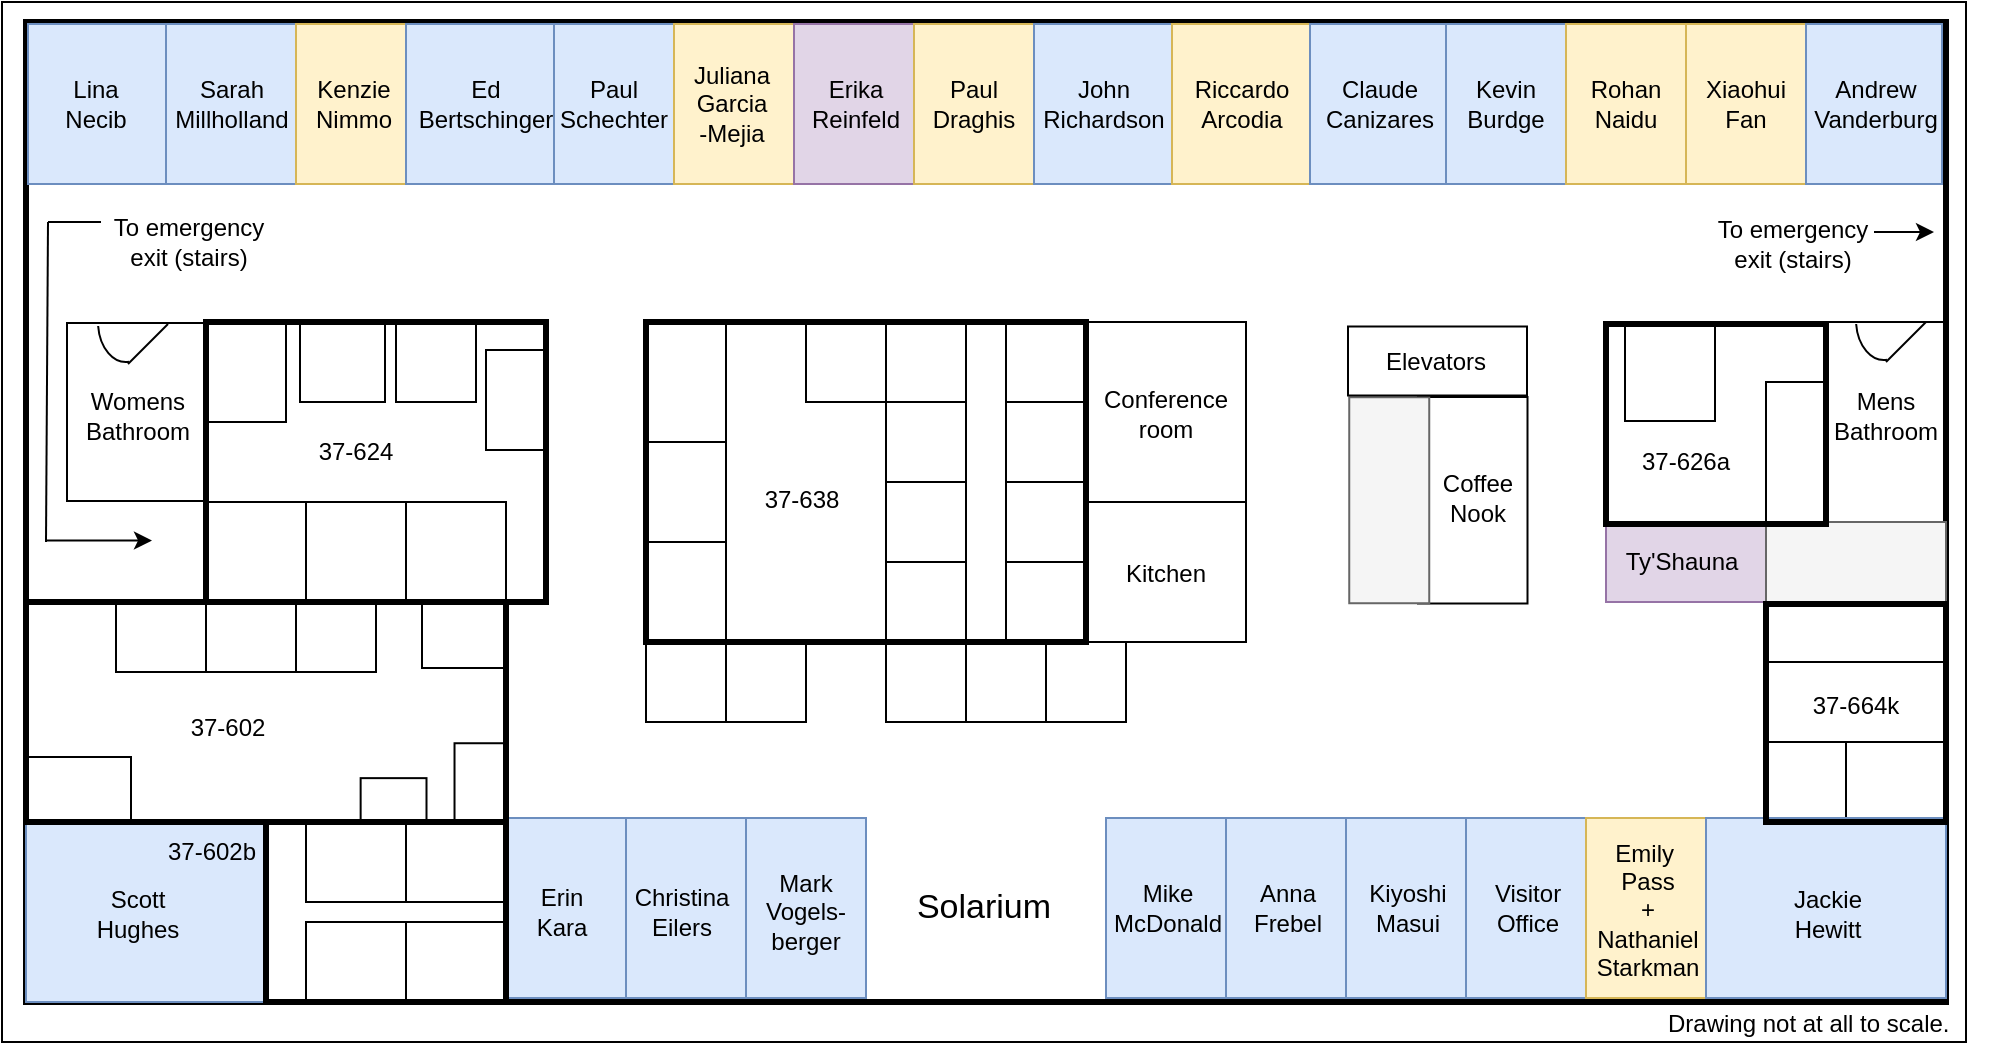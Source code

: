 <mxfile version="26.2.2">
  <diagram name="Page-1" id="SfPSA6i4i7ZImJzIwv-l">
    <mxGraphModel dx="1153" dy="630" grid="1" gridSize="10" guides="1" tooltips="1" connect="1" arrows="1" fold="1" page="1" pageScale="1" pageWidth="1100" pageHeight="850" math="0" shadow="0">
      <root>
        <mxCell id="0" />
        <mxCell id="1" parent="0" />
        <mxCell id="4Jh9RYMsEegQv2k9eJxr-1" value="" style="rounded=0;whiteSpace=wrap;html=1;" parent="1" vertex="1">
          <mxGeometry x="328" y="170" width="982" height="520" as="geometry" />
        </mxCell>
        <mxCell id="4Jh9RYMsEegQv2k9eJxr-2" value="" style="rounded=0;whiteSpace=wrap;html=1;fillColor=none;strokeWidth=3;" parent="1" vertex="1">
          <mxGeometry x="340" y="180" width="960" height="490" as="geometry" />
        </mxCell>
        <mxCell id="4Jh9RYMsEegQv2k9eJxr-7" value="" style="rounded=0;whiteSpace=wrap;html=1;fillColor=#dae8fc;strokeColor=#6c8ebf;" parent="1" vertex="1">
          <mxGeometry x="580" y="578" width="60" height="90" as="geometry" />
        </mxCell>
        <mxCell id="4Jh9RYMsEegQv2k9eJxr-10" value="" style="rounded=0;whiteSpace=wrap;html=1;" parent="1" vertex="1">
          <mxGeometry x="770" y="490" width="40" height="40" as="geometry" />
        </mxCell>
        <mxCell id="4Jh9RYMsEegQv2k9eJxr-11" value="" style="rounded=0;whiteSpace=wrap;html=1;fillColor=none;" parent="1" vertex="1">
          <mxGeometry x="650" y="490" width="41" height="40" as="geometry" />
        </mxCell>
        <mxCell id="4Jh9RYMsEegQv2k9eJxr-13" value="" style="rounded=0;whiteSpace=wrap;html=1;" parent="1" vertex="1">
          <mxGeometry x="650" y="440" width="40" height="50" as="geometry" />
        </mxCell>
        <mxCell id="4Jh9RYMsEegQv2k9eJxr-14" value="" style="rounded=0;whiteSpace=wrap;html=1;" parent="1" vertex="1">
          <mxGeometry x="650" y="390" width="40" height="50" as="geometry" />
        </mxCell>
        <mxCell id="4Jh9RYMsEegQv2k9eJxr-15" value="" style="rounded=0;whiteSpace=wrap;html=1;fillColor=none;" parent="1" vertex="1">
          <mxGeometry x="650" y="330" width="40" height="60" as="geometry" />
        </mxCell>
        <mxCell id="4Jh9RYMsEegQv2k9eJxr-16" value="" style="rounded=0;whiteSpace=wrap;html=1;fillColor=none;" parent="1" vertex="1">
          <mxGeometry x="1210" y="470" width="90" height="30" as="geometry" />
        </mxCell>
        <mxCell id="4Jh9RYMsEegQv2k9eJxr-17" value="" style="rounded=0;whiteSpace=wrap;html=1;" parent="1" vertex="1">
          <mxGeometry x="1250" y="540" width="49" height="40" as="geometry" />
        </mxCell>
        <mxCell id="4Jh9RYMsEegQv2k9eJxr-18" value="" style="rounded=0;whiteSpace=wrap;html=1;" parent="1" vertex="1">
          <mxGeometry x="730" y="330" width="40" height="40" as="geometry" />
        </mxCell>
        <mxCell id="4Jh9RYMsEegQv2k9eJxr-19" value="" style="rounded=0;whiteSpace=wrap;html=1;" parent="1" vertex="1">
          <mxGeometry x="770" y="330" width="40" height="40" as="geometry" />
        </mxCell>
        <mxCell id="4Jh9RYMsEegQv2k9eJxr-20" value="" style="rounded=0;whiteSpace=wrap;html=1;" parent="1" vertex="1">
          <mxGeometry x="830" y="330" width="40" height="40" as="geometry" />
        </mxCell>
        <mxCell id="4Jh9RYMsEegQv2k9eJxr-21" value="" style="rounded=0;whiteSpace=wrap;html=1;" parent="1" vertex="1">
          <mxGeometry x="830" y="370" width="40" height="40" as="geometry" />
        </mxCell>
        <mxCell id="4Jh9RYMsEegQv2k9eJxr-22" value="" style="rounded=0;whiteSpace=wrap;html=1;" parent="1" vertex="1">
          <mxGeometry x="830" y="410" width="40" height="40" as="geometry" />
        </mxCell>
        <mxCell id="4Jh9RYMsEegQv2k9eJxr-23" value="" style="rounded=0;whiteSpace=wrap;html=1;" parent="1" vertex="1">
          <mxGeometry x="830" y="450" width="40" height="40" as="geometry" />
        </mxCell>
        <mxCell id="4Jh9RYMsEegQv2k9eJxr-24" value="" style="rounded=0;whiteSpace=wrap;html=1;" parent="1" vertex="1">
          <mxGeometry x="770" y="370" width="40" height="40" as="geometry" />
        </mxCell>
        <mxCell id="4Jh9RYMsEegQv2k9eJxr-25" value="" style="rounded=0;whiteSpace=wrap;html=1;" parent="1" vertex="1">
          <mxGeometry x="770" y="410" width="40" height="40" as="geometry" />
        </mxCell>
        <mxCell id="4Jh9RYMsEegQv2k9eJxr-26" value="" style="rounded=0;whiteSpace=wrap;html=1;" parent="1" vertex="1">
          <mxGeometry x="770" y="450" width="40" height="40" as="geometry" />
        </mxCell>
        <mxCell id="4Jh9RYMsEegQv2k9eJxr-27" value="" style="rounded=0;whiteSpace=wrap;html=1;fillColor=#dae8fc;strokeColor=#6c8ebf;strokeWidth=1;" parent="1" vertex="1">
          <mxGeometry x="340" y="580" width="120" height="90" as="geometry" />
        </mxCell>
        <mxCell id="4Jh9RYMsEegQv2k9eJxr-28" value="" style="rounded=0;whiteSpace=wrap;html=1;fillColor=none;" parent="1" vertex="1">
          <mxGeometry x="430" y="420" width="50" height="50" as="geometry" />
        </mxCell>
        <mxCell id="4Jh9RYMsEegQv2k9eJxr-29" value="" style="rounded=0;whiteSpace=wrap;html=1;" parent="1" vertex="1">
          <mxGeometry x="480" y="420" width="50" height="50" as="geometry" />
        </mxCell>
        <mxCell id="4Jh9RYMsEegQv2k9eJxr-30" value="" style="rounded=0;whiteSpace=wrap;html=1;fillColor=none;" parent="1" vertex="1">
          <mxGeometry x="530" y="420" width="50" height="50" as="geometry" />
        </mxCell>
        <mxCell id="4Jh9RYMsEegQv2k9eJxr-31" value="" style="rounded=0;whiteSpace=wrap;html=1;" parent="1" vertex="1">
          <mxGeometry x="690" y="490" width="40" height="40" as="geometry" />
        </mxCell>
        <mxCell id="4Jh9RYMsEegQv2k9eJxr-32" value="" style="rounded=0;whiteSpace=wrap;html=1;fillColor=none;" parent="1" vertex="1">
          <mxGeometry x="810" y="490" width="40" height="40" as="geometry" />
        </mxCell>
        <mxCell id="4Jh9RYMsEegQv2k9eJxr-34" value="" style="rounded=0;whiteSpace=wrap;html=1;fillColor=none;" parent="1" vertex="1">
          <mxGeometry x="850" y="490" width="40" height="40" as="geometry" />
        </mxCell>
        <mxCell id="4Jh9RYMsEegQv2k9eJxr-35" value="" style="rounded=0;whiteSpace=wrap;html=1;fillColor=#e1d5e7;strokeColor=#9673a6;" parent="1" vertex="1">
          <mxGeometry x="1130" y="430" width="170" height="40" as="geometry" />
        </mxCell>
        <mxCell id="4Jh9RYMsEegQv2k9eJxr-36" value="" style="rounded=0;whiteSpace=wrap;html=1;" parent="1" vertex="1">
          <mxGeometry x="570" y="344" width="30" height="50" as="geometry" />
        </mxCell>
        <mxCell id="4Jh9RYMsEegQv2k9eJxr-37" value="" style="rounded=0;whiteSpace=wrap;html=1;" parent="1" vertex="1">
          <mxGeometry x="525" y="330" width="40" height="40" as="geometry" />
        </mxCell>
        <mxCell id="4Jh9RYMsEegQv2k9eJxr-38" value="" style="rounded=0;whiteSpace=wrap;html=1;rotation=90;" parent="1" vertex="1">
          <mxGeometry x="478.25" y="328.75" width="40" height="42.5" as="geometry" />
        </mxCell>
        <mxCell id="4Jh9RYMsEegQv2k9eJxr-39" value="" style="rounded=0;whiteSpace=wrap;html=1;rotation=0;" parent="1" vertex="1">
          <mxGeometry x="431" y="330" width="39" height="50" as="geometry" />
        </mxCell>
        <mxCell id="4Jh9RYMsEegQv2k9eJxr-40" value="" style="rounded=0;whiteSpace=wrap;html=1;rotation=90;" parent="1" vertex="1">
          <mxGeometry x="535" y="575" width="40" height="50" as="geometry" />
        </mxCell>
        <mxCell id="4Jh9RYMsEegQv2k9eJxr-41" value="" style="rounded=0;whiteSpace=wrap;html=1;fillColor=none;rotation=90;" parent="1" vertex="1">
          <mxGeometry x="485" y="575" width="40" height="50" as="geometry" />
        </mxCell>
        <mxCell id="4Jh9RYMsEegQv2k9eJxr-42" value="" style="rounded=0;whiteSpace=wrap;html=1;rotation=90;" parent="1" vertex="1">
          <mxGeometry x="485" y="625" width="40" height="50" as="geometry" />
        </mxCell>
        <mxCell id="4Jh9RYMsEegQv2k9eJxr-43" value="" style="rounded=0;whiteSpace=wrap;html=1;rotation=90;" parent="1" vertex="1">
          <mxGeometry x="535" y="625" width="40" height="50" as="geometry" />
        </mxCell>
        <mxCell id="4Jh9RYMsEegQv2k9eJxr-44" value="" style="rounded=0;whiteSpace=wrap;html=1;rotation=90;" parent="1" vertex="1">
          <mxGeometry x="512.82" y="552.57" width="21.93" height="32.93" as="geometry" />
        </mxCell>
        <mxCell id="4Jh9RYMsEegQv2k9eJxr-45" value="" style="rounded=0;whiteSpace=wrap;html=1;rotation=90;" parent="1" vertex="1">
          <mxGeometry x="542.75" y="465.75" width="32.5" height="42" as="geometry" />
        </mxCell>
        <mxCell id="4Jh9RYMsEegQv2k9eJxr-46" value="" style="rounded=0;whiteSpace=wrap;html=1;rotation=-180;" parent="1" vertex="1">
          <mxGeometry x="475" y="470" width="40" height="35" as="geometry" />
        </mxCell>
        <mxCell id="4Jh9RYMsEegQv2k9eJxr-47" value="" style="rounded=0;whiteSpace=wrap;html=1;fillColor=none;rotation=90;" parent="1" vertex="1">
          <mxGeometry x="350" y="537.5" width="32.5" height="52.5" as="geometry" />
        </mxCell>
        <mxCell id="4Jh9RYMsEegQv2k9eJxr-49" value="" style="rounded=0;whiteSpace=wrap;html=1;rotation=-180;" parent="1" vertex="1">
          <mxGeometry x="430" y="470" width="45" height="35" as="geometry" />
        </mxCell>
        <mxCell id="4Jh9RYMsEegQv2k9eJxr-50" value="" style="rounded=0;whiteSpace=wrap;html=1;" parent="1" vertex="1">
          <mxGeometry x="1210" y="360" width="30" height="70" as="geometry" />
        </mxCell>
        <mxCell id="4Jh9RYMsEegQv2k9eJxr-51" value="" style="rounded=0;whiteSpace=wrap;html=1;rotation=90;" parent="1" vertex="1">
          <mxGeometry x="1137.5" y="332.5" width="49" height="45" as="geometry" />
        </mxCell>
        <mxCell id="4Jh9RYMsEegQv2k9eJxr-52" value="37-624" style="text;html=1;strokeColor=none;fillColor=none;align=center;verticalAlign=middle;whiteSpace=wrap;rounded=0;" parent="1" vertex="1">
          <mxGeometry x="475" y="380" width="60" height="30" as="geometry" />
        </mxCell>
        <mxCell id="4Jh9RYMsEegQv2k9eJxr-53" value="37-638" style="text;html=1;strokeColor=none;fillColor=none;align=center;verticalAlign=middle;whiteSpace=wrap;rounded=0;" parent="1" vertex="1">
          <mxGeometry x="698" y="404.13" width="60" height="30" as="geometry" />
        </mxCell>
        <mxCell id="4Jh9RYMsEegQv2k9eJxr-54" value="&lt;font style=&quot;font-size: 17px;&quot;&gt;Solarium&lt;/font&gt;" style="text;html=1;strokeColor=none;fillColor=none;align=center;verticalAlign=middle;whiteSpace=wrap;rounded=0;" parent="1" vertex="1">
          <mxGeometry x="789" y="608" width="60" height="30" as="geometry" />
        </mxCell>
        <mxCell id="4Jh9RYMsEegQv2k9eJxr-55" value="37-602" style="text;html=1;strokeColor=none;fillColor=none;align=center;verticalAlign=middle;whiteSpace=wrap;rounded=0;" parent="1" vertex="1">
          <mxGeometry x="411" y="517.69" width="60" height="30" as="geometry" />
        </mxCell>
        <mxCell id="4Jh9RYMsEegQv2k9eJxr-56" value="37-602b" style="text;html=1;strokeColor=none;fillColor=none;align=center;verticalAlign=middle;whiteSpace=wrap;rounded=0;" parent="1" vertex="1">
          <mxGeometry x="403" y="580" width="60" height="30" as="geometry" />
        </mxCell>
        <mxCell id="4Jh9RYMsEegQv2k9eJxr-63" value="37-664k" style="text;html=1;strokeColor=none;fillColor=none;align=center;verticalAlign=middle;whiteSpace=wrap;rounded=0;" parent="1" vertex="1">
          <mxGeometry x="1225" y="507.0" width="60" height="30" as="geometry" />
        </mxCell>
        <mxCell id="4Jh9RYMsEegQv2k9eJxr-64" value="37-626a" style="text;html=1;strokeColor=none;fillColor=none;align=center;verticalAlign=middle;whiteSpace=wrap;rounded=0;" parent="1" vertex="1">
          <mxGeometry x="1140" y="385" width="60" height="30" as="geometry" />
        </mxCell>
        <mxCell id="4Jh9RYMsEegQv2k9eJxr-98" value="&lt;h1&gt;&lt;span style=&quot;background-color: initial; font-size: 12px; font-weight: normal;&quot;&gt;Drawing not at all to scale.&amp;nbsp;&lt;/span&gt;&lt;/h1&gt;" style="text;html=1;spacing=5;spacingTop=-20;whiteSpace=wrap;overflow=hidden;rounded=0;" parent="1" vertex="1">
          <mxGeometry x="1156" y="657" width="170" height="39" as="geometry" />
        </mxCell>
        <mxCell id="4Jh9RYMsEegQv2k9eJxr-117" value="" style="rounded=0;whiteSpace=wrap;html=1;fillColor=none;" parent="1" vertex="1">
          <mxGeometry x="1210" y="540" width="40" height="40" as="geometry" />
        </mxCell>
        <mxCell id="4Jh9RYMsEegQv2k9eJxr-141" value="" style="rounded=0;whiteSpace=wrap;html=1;rotation=90;" parent="1" vertex="1">
          <mxGeometry x="547.19" y="547.69" width="39.39" height="25.25" as="geometry" />
        </mxCell>
        <mxCell id="4Jh9RYMsEegQv2k9eJxr-150" value="Ty&#39;Shauna" style="text;html=1;strokeColor=none;fillColor=none;align=center;verticalAlign=middle;whiteSpace=wrap;rounded=0;" parent="1" vertex="1">
          <mxGeometry x="1137.5" y="422.5" width="60" height="55" as="geometry" />
        </mxCell>
        <mxCell id="4Jh9RYMsEegQv2k9eJxr-151" value="" style="rounded=0;whiteSpace=wrap;html=1;rotation=90;" parent="1" vertex="1">
          <mxGeometry x="1219.62" y="350.88" width="100.25" height="58.5" as="geometry" />
        </mxCell>
        <mxCell id="4Jh9RYMsEegQv2k9eJxr-152" value="Mens&lt;div&gt;Bathroom&lt;/div&gt;" style="text;html=1;strokeColor=none;fillColor=none;align=center;verticalAlign=middle;whiteSpace=wrap;rounded=0;" parent="1" vertex="1">
          <mxGeometry x="1240" y="361.68" width="60" height="30" as="geometry" />
        </mxCell>
        <mxCell id="4Jh9RYMsEegQv2k9eJxr-153" value="" style="rounded=0;whiteSpace=wrap;html=1;rotation=90;" parent="1" vertex="1">
          <mxGeometry x="351" y="340" width="89" height="70" as="geometry" />
        </mxCell>
        <mxCell id="4Jh9RYMsEegQv2k9eJxr-154" value="Womens&lt;div&gt;Bathroom&lt;/div&gt;" style="text;html=1;strokeColor=none;fillColor=none;align=center;verticalAlign=middle;whiteSpace=wrap;rounded=0;" parent="1" vertex="1">
          <mxGeometry x="365.5" y="361.68" width="60" height="30" as="geometry" />
        </mxCell>
        <mxCell id="4Jh9RYMsEegQv2k9eJxr-155" value="" style="rounded=0;whiteSpace=wrap;html=1;rotation=90;" parent="1" vertex="1">
          <mxGeometry x="1011.75" y="391.75" width="103.25" height="54.75" as="geometry" />
        </mxCell>
        <mxCell id="oSpyv27FBxu9WC1x9Rb_-17" value="" style="rounded=0;whiteSpace=wrap;html=1;rotation=90;fillColor=#f5f5f5;fontColor=#333333;strokeColor=#666666;" vertex="1" parent="1">
          <mxGeometry x="970.12" y="399.12" width="103" height="40" as="geometry" />
        </mxCell>
        <mxCell id="4Jh9RYMsEegQv2k9eJxr-156" value="Coffee&lt;div&gt;Nook&lt;/div&gt;" style="text;html=1;strokeColor=none;fillColor=none;align=center;verticalAlign=middle;whiteSpace=wrap;rounded=0;" parent="1" vertex="1">
          <mxGeometry x="1035.88" y="403" width="60" height="30" as="geometry" />
        </mxCell>
        <mxCell id="4Jh9RYMsEegQv2k9eJxr-157" value="" style="rounded=0;whiteSpace=wrap;html=1;fillColor=#f5f5f5;fontColor=#333333;strokeColor=#666666;" parent="1" vertex="1">
          <mxGeometry x="1210" y="430" width="90" height="40" as="geometry" />
        </mxCell>
        <mxCell id="4Jh9RYMsEegQv2k9eJxr-161" value="" style="group" parent="1" vertex="1" connectable="0">
          <mxGeometry x="1255" y="309" width="35" height="41" as="geometry" />
        </mxCell>
        <mxCell id="4Jh9RYMsEegQv2k9eJxr-158" value="" style="endArrow=none;html=1;rounded=0;" parent="4Jh9RYMsEegQv2k9eJxr-161" edge="1">
          <mxGeometry width="50" height="50" relative="1" as="geometry">
            <mxPoint x="15" y="41" as="sourcePoint" />
            <mxPoint x="35" y="21" as="targetPoint" />
          </mxGeometry>
        </mxCell>
        <mxCell id="4Jh9RYMsEegQv2k9eJxr-160" value="" style="verticalLabelPosition=bottom;verticalAlign=top;html=1;shape=mxgraph.basic.arc;startAngle=0.483;endAngle=0.734;" parent="4Jh9RYMsEegQv2k9eJxr-161" vertex="1">
          <mxGeometry width="28" height="40" as="geometry" />
        </mxCell>
        <mxCell id="4Jh9RYMsEegQv2k9eJxr-162" value="" style="group" parent="1" vertex="1" connectable="0">
          <mxGeometry x="376" y="310" width="35" height="41" as="geometry" />
        </mxCell>
        <mxCell id="4Jh9RYMsEegQv2k9eJxr-163" value="" style="endArrow=none;html=1;rounded=0;" parent="4Jh9RYMsEegQv2k9eJxr-162" edge="1">
          <mxGeometry width="50" height="50" relative="1" as="geometry">
            <mxPoint x="15" y="41" as="sourcePoint" />
            <mxPoint x="35" y="21" as="targetPoint" />
          </mxGeometry>
        </mxCell>
        <mxCell id="4Jh9RYMsEegQv2k9eJxr-164" value="" style="verticalLabelPosition=bottom;verticalAlign=top;html=1;shape=mxgraph.basic.arc;startAngle=0.483;endAngle=0.734;" parent="4Jh9RYMsEegQv2k9eJxr-162" vertex="1">
          <mxGeometry width="28" height="40" as="geometry" />
        </mxCell>
        <mxCell id="4Jh9RYMsEegQv2k9eJxr-165" value="Erin&lt;div&gt;Kara&lt;/div&gt;" style="text;html=1;strokeColor=none;fillColor=none;align=center;verticalAlign=middle;whiteSpace=wrap;rounded=0;" parent="1" vertex="1">
          <mxGeometry x="573" y="597.5" width="70" height="55" as="geometry" />
        </mxCell>
        <mxCell id="4Jh9RYMsEegQv2k9eJxr-166" value="Scott Hughes" style="text;html=1;strokeColor=none;fillColor=none;align=center;verticalAlign=middle;whiteSpace=wrap;rounded=0;" parent="1" vertex="1">
          <mxGeometry x="360.5" y="598" width="70" height="55" as="geometry" />
        </mxCell>
        <mxCell id="4Jh9RYMsEegQv2k9eJxr-167" value="To emergency exit (stairs)" style="text;html=1;strokeColor=none;fillColor=none;align=center;verticalAlign=middle;whiteSpace=wrap;rounded=0;" parent="1" vertex="1">
          <mxGeometry x="380" y="262" width="83" height="55" as="geometry" />
        </mxCell>
        <mxCell id="4Jh9RYMsEegQv2k9eJxr-168" value="" style="endArrow=classic;html=1;rounded=0;" parent="1" edge="1">
          <mxGeometry width="50" height="50" relative="1" as="geometry">
            <mxPoint x="350.5" y="439.23" as="sourcePoint" />
            <mxPoint x="403" y="439.25" as="targetPoint" />
          </mxGeometry>
        </mxCell>
        <mxCell id="4Jh9RYMsEegQv2k9eJxr-169" value="" style="endArrow=none;html=1;rounded=0;" parent="1" edge="1">
          <mxGeometry width="50" height="50" relative="1" as="geometry">
            <mxPoint x="351" y="280" as="sourcePoint" />
            <mxPoint x="350" y="440" as="targetPoint" />
          </mxGeometry>
        </mxCell>
        <mxCell id="4Jh9RYMsEegQv2k9eJxr-170" value="" style="endArrow=none;html=1;rounded=0;" parent="1" edge="1">
          <mxGeometry width="50" height="50" relative="1" as="geometry">
            <mxPoint x="377.5" y="280" as="sourcePoint" />
            <mxPoint x="351" y="280" as="targetPoint" />
          </mxGeometry>
        </mxCell>
        <mxCell id="4Jh9RYMsEegQv2k9eJxr-171" value="To emergency exit (stairs)" style="text;html=1;strokeColor=none;fillColor=none;align=center;verticalAlign=middle;whiteSpace=wrap;rounded=0;" parent="1" vertex="1">
          <mxGeometry x="1181.5" y="263" width="83" height="55" as="geometry" />
        </mxCell>
        <mxCell id="4Jh9RYMsEegQv2k9eJxr-172" value="" style="endArrow=classic;html=1;rounded=0;" parent="1" edge="1">
          <mxGeometry width="50" height="50" relative="1" as="geometry">
            <mxPoint x="1264" y="285" as="sourcePoint" />
            <mxPoint x="1294" y="285" as="targetPoint" />
          </mxGeometry>
        </mxCell>
        <mxCell id="4Jh9RYMsEegQv2k9eJxr-173" value="" style="rounded=0;whiteSpace=wrap;html=1;rotation=90;" parent="1" vertex="1">
          <mxGeometry x="1028.5" y="304.75" width="34.5" height="89.5" as="geometry" />
        </mxCell>
        <mxCell id="4Jh9RYMsEegQv2k9eJxr-174" value="Elevators" style="text;html=1;strokeColor=none;fillColor=none;align=center;verticalAlign=middle;whiteSpace=wrap;rounded=0;" parent="1" vertex="1">
          <mxGeometry x="1015" y="335" width="60" height="30" as="geometry" />
        </mxCell>
        <mxCell id="oSpyv27FBxu9WC1x9Rb_-3" value="" style="rounded=0;whiteSpace=wrap;html=1;rotation=-180;" vertex="1" parent="1">
          <mxGeometry x="385" y="470" width="45" height="35" as="geometry" />
        </mxCell>
        <mxCell id="oSpyv27FBxu9WC1x9Rb_-4" value="" style="rounded=0;whiteSpace=wrap;html=1;fillColor=none;" vertex="1" parent="1">
          <mxGeometry x="870" y="420" width="80" height="70" as="geometry" />
        </mxCell>
        <mxCell id="4Jh9RYMsEegQv2k9eJxr-5" value="" style="rounded=0;whiteSpace=wrap;html=1;fillColor=none;strokeWidth=3;" parent="1" vertex="1">
          <mxGeometry x="430" y="330" width="170" height="140" as="geometry" />
        </mxCell>
        <mxCell id="4Jh9RYMsEegQv2k9eJxr-9" value="" style="rounded=0;whiteSpace=wrap;html=1;fillColor=none;strokeWidth=3;" parent="1" vertex="1">
          <mxGeometry x="650" y="330" width="220" height="160" as="geometry" />
        </mxCell>
        <mxCell id="4Jh9RYMsEegQv2k9eJxr-6" value="" style="rounded=0;whiteSpace=wrap;html=1;fillColor=none;strokeWidth=3;" parent="1" vertex="1">
          <mxGeometry x="340" y="470" width="240" height="110" as="geometry" />
        </mxCell>
        <mxCell id="oSpyv27FBxu9WC1x9Rb_-6" value="" style="rounded=0;whiteSpace=wrap;html=1;strokeWidth=3;fillColor=none;" vertex="1" parent="1">
          <mxGeometry x="460" y="580" width="120" height="90" as="geometry" />
        </mxCell>
        <mxCell id="oSpyv27FBxu9WC1x9Rb_-9" value="" style="rounded=0;whiteSpace=wrap;html=1;fillColor=#dae8fc;strokeColor=#6c8ebf;" vertex="1" parent="1">
          <mxGeometry x="640" y="578" width="60" height="90" as="geometry" />
        </mxCell>
        <mxCell id="oSpyv27FBxu9WC1x9Rb_-10" value="Christina&lt;div&gt;Eilers&lt;/div&gt;" style="text;html=1;strokeColor=none;fillColor=none;align=center;verticalAlign=middle;whiteSpace=wrap;rounded=0;" vertex="1" parent="1">
          <mxGeometry x="633" y="597.5" width="70" height="55" as="geometry" />
        </mxCell>
        <mxCell id="oSpyv27FBxu9WC1x9Rb_-11" value="" style="rounded=0;whiteSpace=wrap;html=1;fillColor=#dae8fc;strokeColor=#6c8ebf;" vertex="1" parent="1">
          <mxGeometry x="700" y="578" width="60" height="90" as="geometry" />
        </mxCell>
        <mxCell id="oSpyv27FBxu9WC1x9Rb_-12" value="Mark&lt;div&gt;Vogels-berger&lt;/div&gt;" style="text;html=1;strokeColor=none;fillColor=none;align=center;verticalAlign=middle;whiteSpace=wrap;rounded=0;" vertex="1" parent="1">
          <mxGeometry x="695" y="597.5" width="70" height="55" as="geometry" />
        </mxCell>
        <mxCell id="oSpyv27FBxu9WC1x9Rb_-13" value="" style="rounded=0;whiteSpace=wrap;html=1;fillColor=none;strokeWidth=3;" vertex="1" parent="1">
          <mxGeometry x="1130" y="331" width="110" height="100" as="geometry" />
        </mxCell>
        <mxCell id="oSpyv27FBxu9WC1x9Rb_-14" value="" style="rounded=0;whiteSpace=wrap;html=1;fillColor=none;" vertex="1" parent="1">
          <mxGeometry x="870" y="330" width="80" height="90" as="geometry" />
        </mxCell>
        <mxCell id="oSpyv27FBxu9WC1x9Rb_-15" value="Conference&lt;div&gt;room&lt;/div&gt;" style="text;html=1;strokeColor=none;fillColor=none;align=center;verticalAlign=middle;whiteSpace=wrap;rounded=0;" vertex="1" parent="1">
          <mxGeometry x="880" y="361" width="60" height="30" as="geometry" />
        </mxCell>
        <mxCell id="oSpyv27FBxu9WC1x9Rb_-16" value="Kitchen" style="text;html=1;strokeColor=none;fillColor=none;align=center;verticalAlign=middle;whiteSpace=wrap;rounded=0;" vertex="1" parent="1">
          <mxGeometry x="880" y="441" width="60" height="30" as="geometry" />
        </mxCell>
        <mxCell id="oSpyv27FBxu9WC1x9Rb_-18" value="" style="rounded=0;whiteSpace=wrap;html=1;fillColor=#dae8fc;strokeColor=#6c8ebf;" vertex="1" parent="1">
          <mxGeometry x="880" y="578" width="60" height="90" as="geometry" />
        </mxCell>
        <mxCell id="oSpyv27FBxu9WC1x9Rb_-19" value="Mike&lt;div&gt;McDonald&lt;/div&gt;" style="text;html=1;strokeColor=none;fillColor=none;align=center;verticalAlign=middle;whiteSpace=wrap;rounded=0;" vertex="1" parent="1">
          <mxGeometry x="876" y="595.5" width="70" height="55" as="geometry" />
        </mxCell>
        <mxCell id="oSpyv27FBxu9WC1x9Rb_-33" value="" style="rounded=0;whiteSpace=wrap;html=1;fillColor=#dae8fc;strokeColor=#6c8ebf;" vertex="1" parent="1">
          <mxGeometry x="940" y="578" width="60" height="90" as="geometry" />
        </mxCell>
        <mxCell id="oSpyv27FBxu9WC1x9Rb_-34" value="Anna&lt;div&gt;Frebel&lt;/div&gt;" style="text;html=1;strokeColor=none;fillColor=none;align=center;verticalAlign=middle;whiteSpace=wrap;rounded=0;" vertex="1" parent="1">
          <mxGeometry x="936" y="595.5" width="70" height="55" as="geometry" />
        </mxCell>
        <mxCell id="oSpyv27FBxu9WC1x9Rb_-35" value="" style="rounded=0;whiteSpace=wrap;html=1;fillColor=#dae8fc;strokeColor=#6c8ebf;" vertex="1" parent="1">
          <mxGeometry x="1000" y="578" width="60" height="90" as="geometry" />
        </mxCell>
        <mxCell id="oSpyv27FBxu9WC1x9Rb_-36" value="Kiyoshi&lt;div&gt;Masui&lt;/div&gt;" style="text;html=1;strokeColor=none;fillColor=none;align=center;verticalAlign=middle;whiteSpace=wrap;rounded=0;" vertex="1" parent="1">
          <mxGeometry x="996" y="595.5" width="70" height="55" as="geometry" />
        </mxCell>
        <mxCell id="oSpyv27FBxu9WC1x9Rb_-37" value="" style="rounded=0;whiteSpace=wrap;html=1;fillColor=#dae8fc;strokeColor=#6c8ebf;" vertex="1" parent="1">
          <mxGeometry x="1060" y="578" width="60" height="90" as="geometry" />
        </mxCell>
        <mxCell id="oSpyv27FBxu9WC1x9Rb_-38" value="Visitor&lt;div&gt;Office&lt;/div&gt;" style="text;html=1;strokeColor=none;fillColor=none;align=center;verticalAlign=middle;whiteSpace=wrap;rounded=0;" vertex="1" parent="1">
          <mxGeometry x="1056" y="595.5" width="70" height="55" as="geometry" />
        </mxCell>
        <mxCell id="oSpyv27FBxu9WC1x9Rb_-39" value="" style="rounded=0;whiteSpace=wrap;html=1;fillColor=#fff2cc;strokeColor=#d6b656;" vertex="1" parent="1">
          <mxGeometry x="1120" y="578" width="60" height="90" as="geometry" />
        </mxCell>
        <mxCell id="oSpyv27FBxu9WC1x9Rb_-41" value="" style="rounded=0;whiteSpace=wrap;html=1;fillColor=#dae8fc;strokeColor=#6c8ebf;" vertex="1" parent="1">
          <mxGeometry x="1180" y="578" width="120" height="90" as="geometry" />
        </mxCell>
        <mxCell id="oSpyv27FBxu9WC1x9Rb_-42" value="Jackie&lt;div&gt;Hewitt&lt;/div&gt;" style="text;html=1;strokeColor=none;fillColor=none;align=center;verticalAlign=middle;whiteSpace=wrap;rounded=0;" vertex="1" parent="1">
          <mxGeometry x="1206" y="598" width="70" height="55" as="geometry" />
        </mxCell>
        <mxCell id="4Jh9RYMsEegQv2k9eJxr-12" value="" style="rounded=0;whiteSpace=wrap;html=1;fillColor=none;strokeWidth=3;" parent="1" vertex="1">
          <mxGeometry x="1210" y="471" width="90" height="109" as="geometry" />
        </mxCell>
        <mxCell id="oSpyv27FBxu9WC1x9Rb_-21" value="Emily&amp;nbsp;&lt;div&gt;Pass&lt;div&gt;+&lt;br&gt;&lt;div&gt;Nathaniel Starkman&lt;/div&gt;&lt;/div&gt;&lt;/div&gt;" style="text;html=1;strokeColor=none;fillColor=none;align=center;verticalAlign=middle;whiteSpace=wrap;rounded=0;" vertex="1" parent="1">
          <mxGeometry x="1116" y="596" width="70" height="55" as="geometry" />
        </mxCell>
        <mxCell id="oSpyv27FBxu9WC1x9Rb_-43" value="" style="rounded=0;whiteSpace=wrap;html=1;fillColor=#dae8fc;strokeColor=#6c8ebf;" vertex="1" parent="1">
          <mxGeometry x="341" y="181" width="69" height="80" as="geometry" />
        </mxCell>
        <mxCell id="oSpyv27FBxu9WC1x9Rb_-44" value="Lina&lt;div&gt;Necib&lt;/div&gt;" style="text;html=1;strokeColor=none;fillColor=none;align=center;verticalAlign=middle;whiteSpace=wrap;rounded=0;" vertex="1" parent="1">
          <mxGeometry x="340" y="193.5" width="70" height="55" as="geometry" />
        </mxCell>
        <mxCell id="oSpyv27FBxu9WC1x9Rb_-45" value="" style="rounded=0;whiteSpace=wrap;html=1;fillColor=#dae8fc;strokeColor=#6c8ebf;" vertex="1" parent="1">
          <mxGeometry x="410" y="181" width="65" height="80" as="geometry" />
        </mxCell>
        <mxCell id="oSpyv27FBxu9WC1x9Rb_-46" value="" style="rounded=0;whiteSpace=wrap;html=1;fillColor=#fff2cc;strokeColor=#d6b656;" vertex="1" parent="1">
          <mxGeometry x="475" y="181" width="55" height="80" as="geometry" />
        </mxCell>
        <mxCell id="oSpyv27FBxu9WC1x9Rb_-47" value="" style="rounded=0;whiteSpace=wrap;html=1;fillColor=#dae8fc;strokeColor=#6c8ebf;" vertex="1" parent="1">
          <mxGeometry x="530" y="181" width="74" height="80" as="geometry" />
        </mxCell>
        <mxCell id="oSpyv27FBxu9WC1x9Rb_-48" value="" style="rounded=0;whiteSpace=wrap;html=1;fillColor=#dae8fc;strokeColor=#6c8ebf;" vertex="1" parent="1">
          <mxGeometry x="604" y="181" width="60" height="80" as="geometry" />
        </mxCell>
        <mxCell id="oSpyv27FBxu9WC1x9Rb_-49" value="" style="rounded=0;whiteSpace=wrap;html=1;fillColor=#fff2cc;strokeColor=#d6b656;" vertex="1" parent="1">
          <mxGeometry x="664" y="181" width="60" height="80" as="geometry" />
        </mxCell>
        <mxCell id="oSpyv27FBxu9WC1x9Rb_-50" value="" style="rounded=0;whiteSpace=wrap;html=1;fillColor=#e1d5e7;strokeColor=#9673a6;" vertex="1" parent="1">
          <mxGeometry x="724" y="181" width="60" height="80" as="geometry" />
        </mxCell>
        <mxCell id="oSpyv27FBxu9WC1x9Rb_-51" value="" style="rounded=0;whiteSpace=wrap;html=1;fillColor=#fff2cc;strokeColor=#d6b656;" vertex="1" parent="1">
          <mxGeometry x="784" y="181" width="60" height="80" as="geometry" />
        </mxCell>
        <mxCell id="oSpyv27FBxu9WC1x9Rb_-52" value="" style="rounded=0;whiteSpace=wrap;html=1;fillColor=#dae8fc;strokeColor=#6c8ebf;" vertex="1" parent="1">
          <mxGeometry x="844" y="181" width="69" height="80" as="geometry" />
        </mxCell>
        <mxCell id="oSpyv27FBxu9WC1x9Rb_-53" value="" style="rounded=0;whiteSpace=wrap;html=1;fillColor=#fff2cc;strokeColor=#d6b656;" vertex="1" parent="1">
          <mxGeometry x="913" y="181" width="69" height="80" as="geometry" />
        </mxCell>
        <mxCell id="oSpyv27FBxu9WC1x9Rb_-54" value="" style="rounded=0;whiteSpace=wrap;html=1;fillColor=#dae8fc;strokeColor=#6c8ebf;" vertex="1" parent="1">
          <mxGeometry x="982" y="181" width="68" height="80" as="geometry" />
        </mxCell>
        <mxCell id="oSpyv27FBxu9WC1x9Rb_-55" value="" style="rounded=0;whiteSpace=wrap;html=1;fillColor=#dae8fc;strokeColor=#6c8ebf;" vertex="1" parent="1">
          <mxGeometry x="1050" y="181" width="61" height="80" as="geometry" />
        </mxCell>
        <mxCell id="oSpyv27FBxu9WC1x9Rb_-56" value="" style="rounded=0;whiteSpace=wrap;html=1;fillColor=#fff2cc;strokeColor=#d6b656;" vertex="1" parent="1">
          <mxGeometry x="1110" y="181" width="60" height="80" as="geometry" />
        </mxCell>
        <mxCell id="oSpyv27FBxu9WC1x9Rb_-57" value="" style="rounded=0;whiteSpace=wrap;html=1;fillColor=#fff2cc;strokeColor=#d6b656;" vertex="1" parent="1">
          <mxGeometry x="1170" y="181" width="61" height="80" as="geometry" />
        </mxCell>
        <mxCell id="oSpyv27FBxu9WC1x9Rb_-58" value="" style="rounded=0;whiteSpace=wrap;html=1;fillColor=#dae8fc;strokeColor=#6c8ebf;" vertex="1" parent="1">
          <mxGeometry x="1230" y="181" width="68" height="80" as="geometry" />
        </mxCell>
        <mxCell id="oSpyv27FBxu9WC1x9Rb_-60" value="Sarah&lt;div&gt;Millholland&lt;/div&gt;" style="text;html=1;strokeColor=none;fillColor=none;align=center;verticalAlign=middle;whiteSpace=wrap;rounded=0;" vertex="1" parent="1">
          <mxGeometry x="408" y="193.5" width="70" height="55" as="geometry" />
        </mxCell>
        <mxCell id="oSpyv27FBxu9WC1x9Rb_-61" value="Kenzie&lt;div&gt;Nimmo&lt;/div&gt;" style="text;html=1;strokeColor=none;fillColor=none;align=center;verticalAlign=middle;whiteSpace=wrap;rounded=0;" vertex="1" parent="1">
          <mxGeometry x="469" y="193.5" width="70" height="55" as="geometry" />
        </mxCell>
        <mxCell id="oSpyv27FBxu9WC1x9Rb_-62" value="Ed&lt;div&gt;Bertschinger&lt;/div&gt;" style="text;html=1;strokeColor=none;fillColor=none;align=center;verticalAlign=middle;whiteSpace=wrap;rounded=0;" vertex="1" parent="1">
          <mxGeometry x="535" y="193.5" width="70" height="55" as="geometry" />
        </mxCell>
        <mxCell id="oSpyv27FBxu9WC1x9Rb_-63" value="Paul&lt;div&gt;Schechter&lt;/div&gt;" style="text;html=1;strokeColor=none;fillColor=none;align=center;verticalAlign=middle;whiteSpace=wrap;rounded=0;" vertex="1" parent="1">
          <mxGeometry x="599" y="193.5" width="70" height="55" as="geometry" />
        </mxCell>
        <mxCell id="oSpyv27FBxu9WC1x9Rb_-64" value="Juliana&lt;div&gt;Garcia&lt;/div&gt;&lt;div&gt;-Mejia&lt;/div&gt;" style="text;html=1;strokeColor=none;fillColor=none;align=center;verticalAlign=middle;whiteSpace=wrap;rounded=0;" vertex="1" parent="1">
          <mxGeometry x="658" y="193.5" width="70" height="55" as="geometry" />
        </mxCell>
        <mxCell id="oSpyv27FBxu9WC1x9Rb_-65" value="Erika&lt;div&gt;Reinfeld&lt;/div&gt;" style="text;html=1;strokeColor=none;fillColor=none;align=center;verticalAlign=middle;whiteSpace=wrap;rounded=0;" vertex="1" parent="1">
          <mxGeometry x="720" y="193.5" width="70" height="55" as="geometry" />
        </mxCell>
        <mxCell id="oSpyv27FBxu9WC1x9Rb_-66" value="Paul&lt;div&gt;Draghis&lt;/div&gt;" style="text;html=1;strokeColor=none;fillColor=none;align=center;verticalAlign=middle;whiteSpace=wrap;rounded=0;" vertex="1" parent="1">
          <mxGeometry x="779" y="193.5" width="70" height="55" as="geometry" />
        </mxCell>
        <mxCell id="oSpyv27FBxu9WC1x9Rb_-67" value="John&lt;div&gt;Richardson&lt;/div&gt;" style="text;html=1;strokeColor=none;fillColor=none;align=center;verticalAlign=middle;whiteSpace=wrap;rounded=0;" vertex="1" parent="1">
          <mxGeometry x="844" y="193.5" width="70" height="55" as="geometry" />
        </mxCell>
        <mxCell id="oSpyv27FBxu9WC1x9Rb_-68" value="Riccardo&lt;div&gt;Arcodia&lt;/div&gt;" style="text;html=1;strokeColor=none;fillColor=none;align=center;verticalAlign=middle;whiteSpace=wrap;rounded=0;" vertex="1" parent="1">
          <mxGeometry x="913" y="193.5" width="70" height="55" as="geometry" />
        </mxCell>
        <mxCell id="oSpyv27FBxu9WC1x9Rb_-69" value="Claude&lt;div&gt;Canizares&lt;/div&gt;" style="text;html=1;strokeColor=none;fillColor=none;align=center;verticalAlign=middle;whiteSpace=wrap;rounded=0;" vertex="1" parent="1">
          <mxGeometry x="982" y="193.5" width="70" height="55" as="geometry" />
        </mxCell>
        <mxCell id="oSpyv27FBxu9WC1x9Rb_-70" value="Kevin&lt;div&gt;Burdge&lt;/div&gt;" style="text;html=1;strokeColor=none;fillColor=none;align=center;verticalAlign=middle;whiteSpace=wrap;rounded=0;" vertex="1" parent="1">
          <mxGeometry x="1045" y="193.5" width="70" height="55" as="geometry" />
        </mxCell>
        <mxCell id="oSpyv27FBxu9WC1x9Rb_-71" value="Rohan&lt;div&gt;Naidu&lt;/div&gt;" style="text;html=1;strokeColor=none;fillColor=none;align=center;verticalAlign=middle;whiteSpace=wrap;rounded=0;" vertex="1" parent="1">
          <mxGeometry x="1105" y="193.5" width="70" height="55" as="geometry" />
        </mxCell>
        <mxCell id="oSpyv27FBxu9WC1x9Rb_-72" value="Xiaohui&lt;div&gt;Fan&lt;/div&gt;" style="text;html=1;strokeColor=none;fillColor=none;align=center;verticalAlign=middle;whiteSpace=wrap;rounded=0;" vertex="1" parent="1">
          <mxGeometry x="1165" y="193.5" width="70" height="55" as="geometry" />
        </mxCell>
        <mxCell id="oSpyv27FBxu9WC1x9Rb_-73" value="Andrew Vanderburg" style="text;html=1;strokeColor=none;fillColor=none;align=center;verticalAlign=middle;whiteSpace=wrap;rounded=0;" vertex="1" parent="1">
          <mxGeometry x="1230" y="193.5" width="70" height="55" as="geometry" />
        </mxCell>
      </root>
    </mxGraphModel>
  </diagram>
</mxfile>
